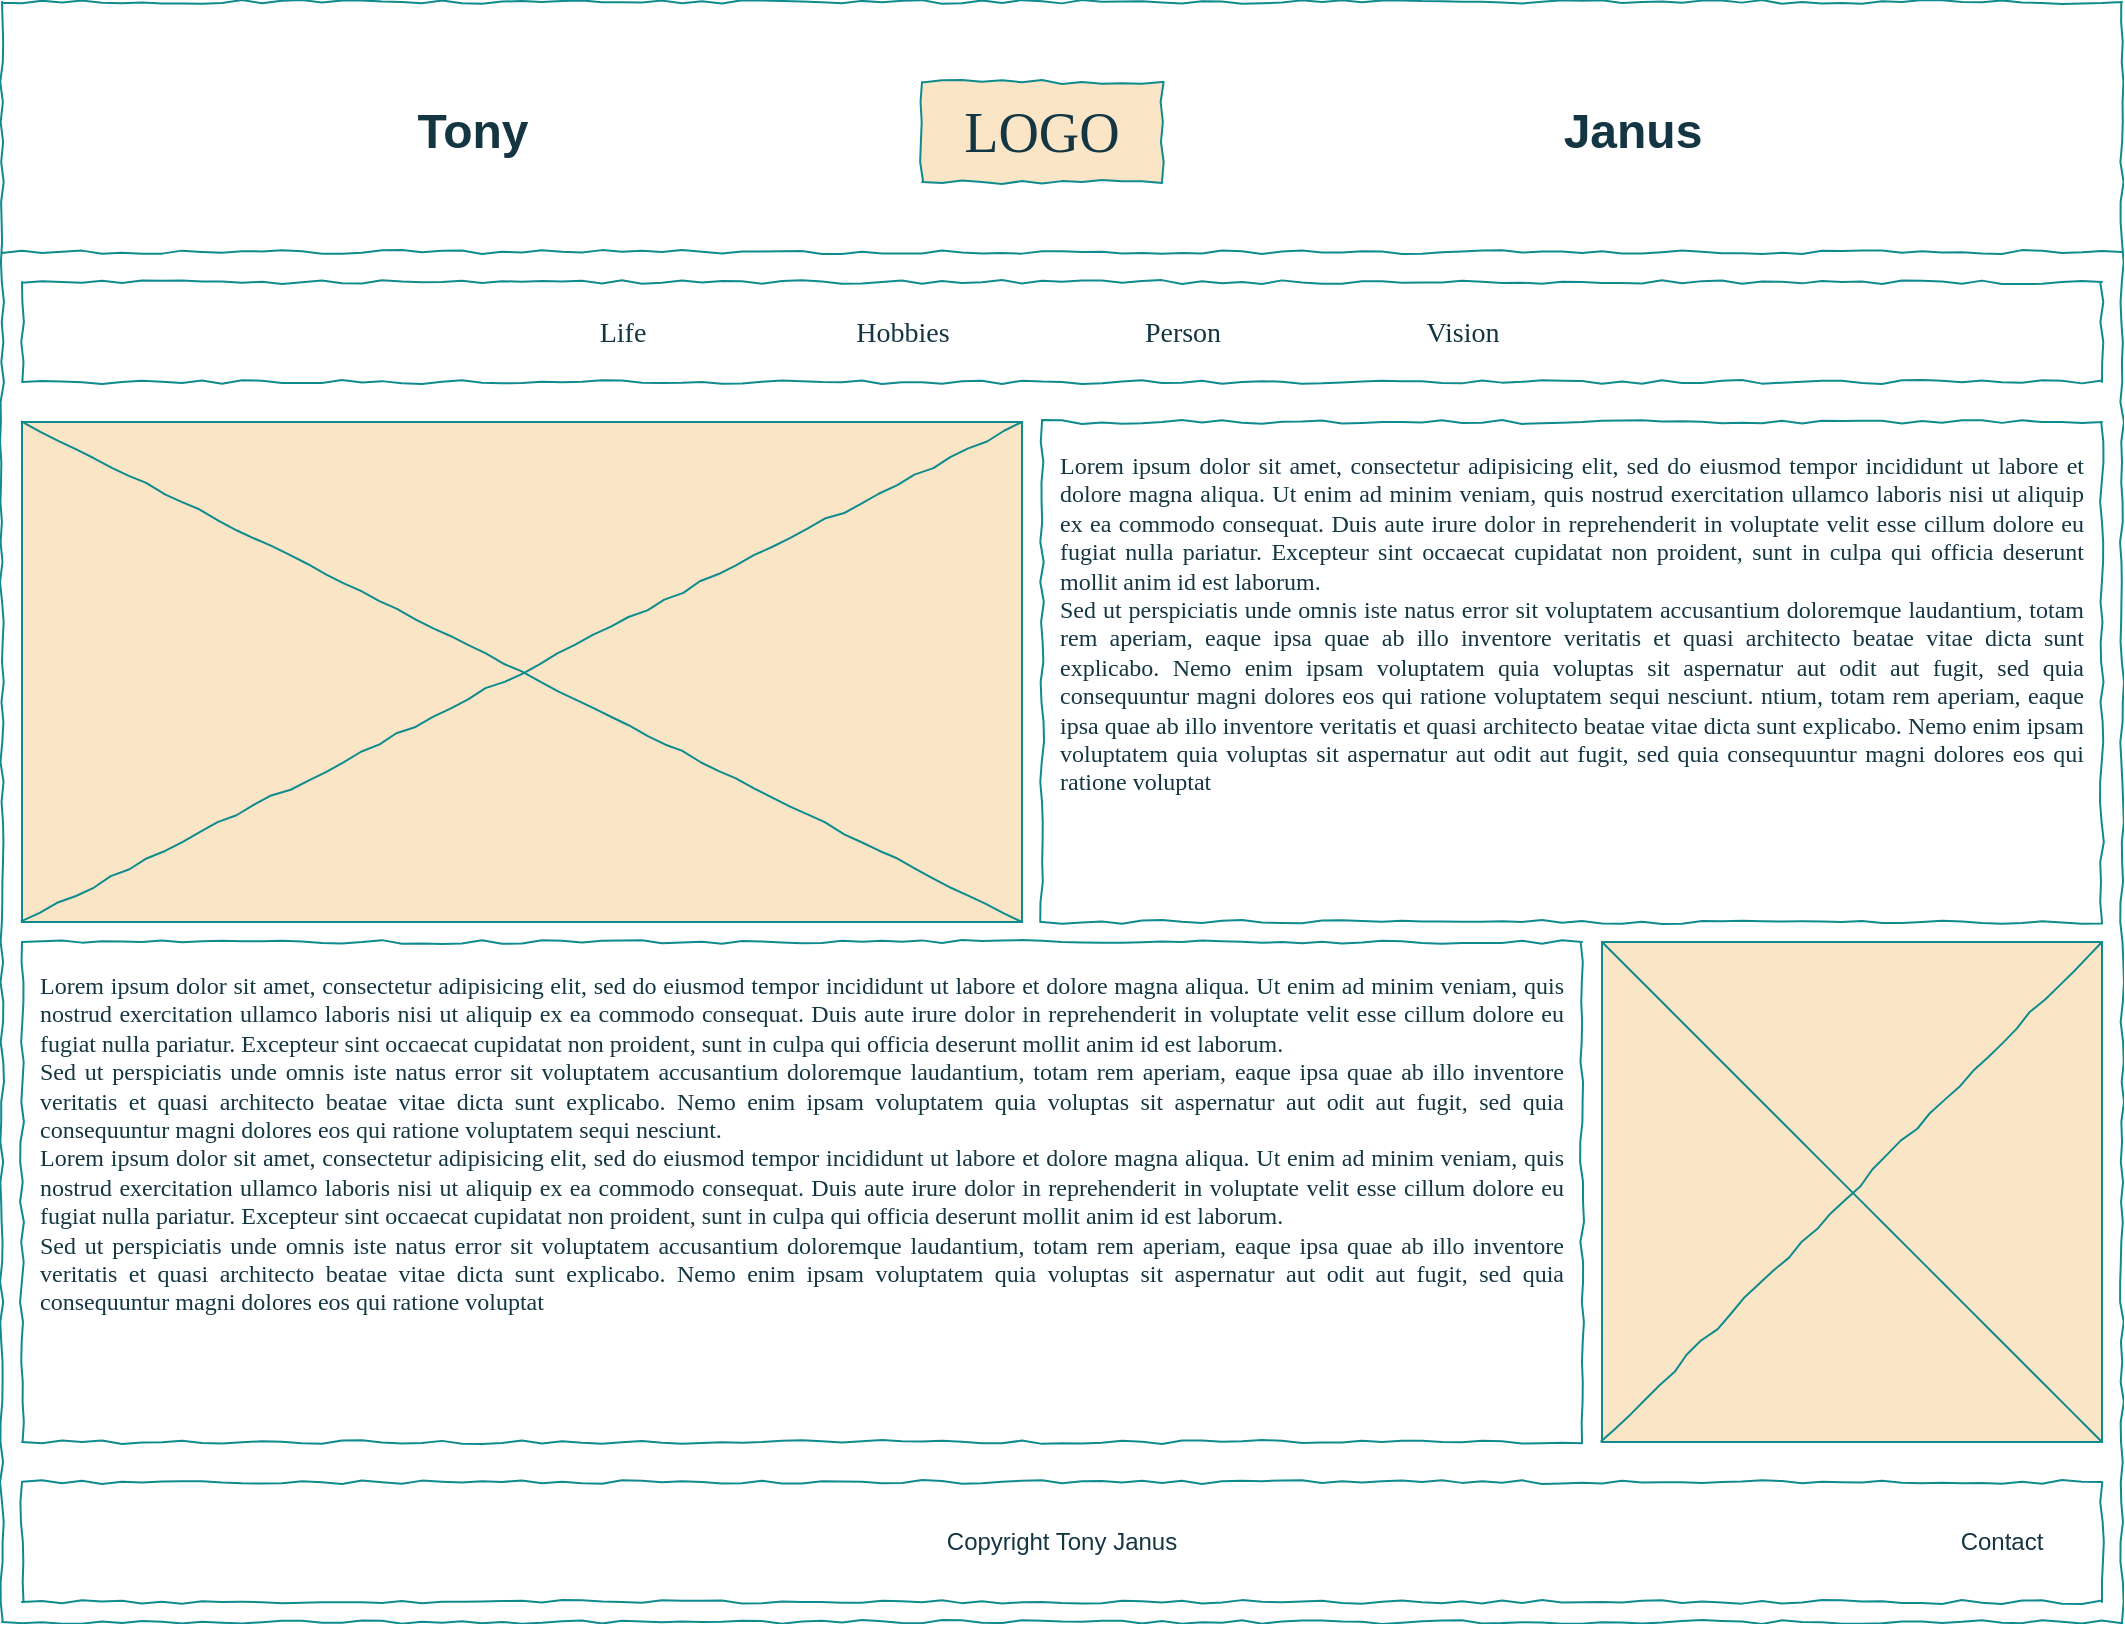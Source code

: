 <mxfile version="24.7.16" pages="6">
  <diagram name="Home" id="03018318-947c-dd8e-b7a3-06fadd420f32">
    <mxGraphModel dx="1669" dy="852" grid="1" gridSize="10" guides="1" tooltips="1" connect="1" arrows="1" fold="1" page="1" pageScale="1" pageWidth="1100" pageHeight="850" background="none" math="0" shadow="0">
      <root>
        <mxCell id="0" />
        <mxCell id="1" parent="0" />
        <mxCell id="677b7b8949515195-1" value="" style="whiteSpace=wrap;html=1;rounded=0;shadow=0;labelBackgroundColor=none;strokeColor=#0F8B8D;strokeWidth=1;fillColor=none;fontFamily=Verdana;fontSize=12;fontColor=#143642;align=center;comic=1;" parent="1" vertex="1">
          <mxGeometry x="20" y="20" width="1060" height="810" as="geometry" />
        </mxCell>
        <mxCell id="677b7b8949515195-2" value="LOGO" style="whiteSpace=wrap;html=1;rounded=0;shadow=0;labelBackgroundColor=none;strokeWidth=1;fontFamily=Verdana;fontSize=28;align=center;comic=1;imageAlign=left;fillColor=#FAE5C7;strokeColor=#0F8B8D;fontColor=#143642;" parent="1" vertex="1">
          <mxGeometry x="480" y="60" width="120" height="50" as="geometry" />
        </mxCell>
        <mxCell id="677b7b8949515195-9" value="" style="line;strokeWidth=1;html=1;rounded=0;shadow=0;labelBackgroundColor=none;fillColor=none;fontFamily=Verdana;fontSize=14;fontColor=#143642;align=center;comic=1;strokeColor=#0F8B8D;" parent="1" vertex="1">
          <mxGeometry x="20" y="140" width="1060" height="10" as="geometry" />
        </mxCell>
        <mxCell id="677b7b8949515195-10" value="" style="whiteSpace=wrap;html=1;rounded=0;shadow=0;labelBackgroundColor=none;strokeWidth=1;fillColor=none;fontFamily=Verdana;fontSize=12;align=center;comic=1;strokeColor=#0F8B8D;fontColor=#143642;" parent="1" vertex="1">
          <mxGeometry x="30" y="160" width="1040" height="50" as="geometry" />
        </mxCell>
        <mxCell id="677b7b8949515195-15" value="&lt;div style=&quot;text-align: justify&quot;&gt;&lt;span&gt;Lorem ipsum dolor sit amet, consectetur adipisicing elit, sed do eiusmod tempor incididunt ut labore et dolore magna aliqua. Ut enim ad minim veniam, quis nostrud exercitation ullamco laboris nisi ut aliquip ex ea commodo consequat. Duis aute irure dolor in reprehenderit in voluptate velit esse cillum dolore eu fugiat nulla pariatur. Excepteur sint occaecat cupidatat non proident, sunt in culpa qui officia deserunt mollit anim id est laborum.&lt;/span&gt;&lt;/div&gt;&lt;div style=&quot;text-align: justify&quot;&gt;&lt;span&gt;Sed ut perspiciatis unde omnis iste natus error sit voluptatem accusantium doloremque laudantium, totam rem aperiam, eaque ipsa quae ab illo inventore veritatis et quasi architecto beatae vitae dicta sunt explicabo. Nemo enim ipsam voluptatem quia voluptas sit aspernatur aut odit aut fugit, sed quia consequuntur magni dolores eos qui ratione voluptatem sequi nesciunt.&amp;nbsp;&lt;/span&gt;&lt;span style=&quot;background-color: initial;&quot;&gt;ntium, totam rem aperiam, eaque ipsa quae ab illo inventore veritatis et quasi architecto beatae vitae dicta sunt explicabo. Nemo enim ipsam voluptatem quia voluptas sit aspernatur aut odit aut fugit, sed quia consequuntur magni dolores eos qui ratione voluptat&lt;/span&gt;&lt;/div&gt;" style="whiteSpace=wrap;html=1;rounded=0;shadow=0;labelBackgroundColor=none;strokeWidth=1;fillColor=none;fontFamily=Verdana;fontSize=12;align=center;verticalAlign=top;spacing=10;comic=1;strokeColor=#0F8B8D;fontColor=#143642;" parent="1" vertex="1">
          <mxGeometry x="540" y="230" width="530" height="250" as="geometry" />
        </mxCell>
        <mxCell id="677b7b8949515195-16" value="" style="verticalLabelPosition=bottom;shadow=0;dashed=0;align=center;html=1;verticalAlign=top;strokeWidth=1;shape=mxgraph.mockup.graphics.simpleIcon;strokeColor=#0F8B8D;rounded=0;labelBackgroundColor=none;fontFamily=Verdana;fontSize=14;fontColor=#143642;comic=1;fillColor=#FAE5C7;" parent="1" vertex="1">
          <mxGeometry x="30" y="230" width="500" height="250" as="geometry" />
        </mxCell>
        <mxCell id="677b7b8949515195-25" value="" style="whiteSpace=wrap;html=1;rounded=0;shadow=0;labelBackgroundColor=none;strokeWidth=1;fillColor=none;fontFamily=Verdana;fontSize=12;align=center;comic=1;strokeColor=#0F8B8D;fontColor=#143642;" parent="1" vertex="1">
          <mxGeometry x="30" y="760" width="1040" height="60" as="geometry" />
        </mxCell>
        <mxCell id="lPkK4U2zxrQHpxfJgC3w-5" value="&lt;div style=&quot;text-align: justify&quot;&gt;&lt;span&gt;Lorem ipsum dolor sit amet, consectetur adipisicing elit, sed do eiusmod tempor incididunt ut labore et dolore magna aliqua. Ut enim ad minim veniam, quis nostrud exercitation ullamco laboris nisi ut aliquip ex ea commodo consequat. Duis aute irure dolor in reprehenderit in voluptate velit esse cillum dolore eu fugiat nulla pariatur. Excepteur sint occaecat cupidatat non proident, sunt in culpa qui officia deserunt mollit anim id est laborum.&lt;/span&gt;&lt;/div&gt;&lt;div style=&quot;text-align: justify&quot;&gt;&lt;span&gt;Sed ut perspiciatis unde omnis iste natus error sit voluptatem accusantium doloremque laudantium, totam rem aperiam, eaque ipsa quae ab illo inventore veritatis et quasi architecto beatae vitae dicta sunt explicabo. Nemo enim ipsam voluptatem quia voluptas sit aspernatur aut odit aut fugit, sed quia consequuntur magni dolores eos qui ratione voluptatem sequi nesciunt.&amp;nbsp;&lt;/span&gt;&lt;/div&gt;&lt;div style=&quot;text-align: justify&quot;&gt;&lt;div&gt;Lorem ipsum dolor sit amet, consectetur adipisicing elit, sed do eiusmod tempor incididunt ut labore et dolore magna aliqua. Ut enim ad minim veniam, quis nostrud exercitation ullamco laboris nisi ut aliquip ex ea commodo consequat. Duis aute irure dolor in reprehenderit in voluptate velit esse cillum dolore eu fugiat nulla pariatur. Excepteur sint occaecat cupidatat non proident, sunt in culpa qui officia deserunt mollit anim id est laborum.&lt;/div&gt;&lt;div&gt;Sed ut perspiciatis unde omnis iste natus error sit voluptatem accusantium doloremque laudantium, totam rem aperiam, eaque ipsa quae ab illo inventore veritatis et quasi architecto beatae vitae dicta sunt explicabo. Nemo enim ipsam voluptatem quia voluptas sit aspernatur aut odit aut fugit, sed quia consequuntur magni dolores eos qui ratione voluptat&lt;/div&gt;&lt;/div&gt;" style="whiteSpace=wrap;html=1;rounded=0;shadow=0;labelBackgroundColor=none;strokeWidth=1;fillColor=none;fontFamily=Verdana;fontSize=12;align=center;verticalAlign=top;spacing=10;comic=1;strokeColor=#0F8B8D;fontColor=#143642;" vertex="1" parent="1">
          <mxGeometry x="30" y="490" width="780" height="250" as="geometry" />
        </mxCell>
        <mxCell id="lPkK4U2zxrQHpxfJgC3w-6" value="" style="verticalLabelPosition=bottom;shadow=0;dashed=0;align=center;html=1;verticalAlign=top;strokeWidth=1;shape=mxgraph.mockup.graphics.simpleIcon;strokeColor=#0F8B8D;rounded=0;labelBackgroundColor=none;fontFamily=Verdana;fontSize=14;fontColor=#143642;comic=1;fillColor=#FAE5C7;" vertex="1" parent="1">
          <mxGeometry x="820" y="490" width="250" height="250" as="geometry" />
        </mxCell>
        <mxCell id="xzinDva3gZxGs3TpuWNC-1" value="Tony" style="text;strokeColor=none;fillColor=none;html=1;fontSize=24;fontStyle=1;verticalAlign=middle;align=center;fontColor=#143642;" vertex="1" parent="1">
          <mxGeometry x="230" y="65" width="50" height="40" as="geometry" />
        </mxCell>
        <mxCell id="xzinDva3gZxGs3TpuWNC-2" value="Janus" style="text;strokeColor=none;fillColor=none;html=1;fontSize=24;fontStyle=1;verticalAlign=middle;align=center;fontColor=#143642;" vertex="1" parent="1">
          <mxGeometry x="800" y="65" width="70" height="40" as="geometry" />
        </mxCell>
        <mxCell id="MfIQ8xrdtkwNxhMRmEIk-1" value="Contact" style="text;html=1;align=center;verticalAlign=middle;whiteSpace=wrap;rounded=0;fontColor=#143642;" vertex="1" parent="1">
          <mxGeometry x="990" y="775" width="60" height="30" as="geometry" />
        </mxCell>
        <mxCell id="CR7YtpmgGcIno04XASv9-1" value="Life" style="text;html=1;points=[];align=center;verticalAlign=top;spacingTop=-4;fontSize=14;fontFamily=Verdana;labelBackgroundColor=none;fontColor=#143642;" vertex="1" parent="1">
          <mxGeometry x="300" y="175" width="60" height="20" as="geometry" />
        </mxCell>
        <mxCell id="CR7YtpmgGcIno04XASv9-2" value="Hobbies" style="text;html=1;points=[];align=center;verticalAlign=top;spacingTop=-4;fontSize=14;fontFamily=Verdana;labelBackgroundColor=none;fontColor=#143642;" vertex="1" parent="1">
          <mxGeometry x="440" y="175" width="60" height="20" as="geometry" />
        </mxCell>
        <mxCell id="CR7YtpmgGcIno04XASv9-3" value="&lt;div&gt;Person&lt;/div&gt;" style="text;html=1;points=[];align=center;verticalAlign=top;spacingTop=-4;fontSize=14;fontFamily=Verdana;labelBackgroundColor=none;fontColor=#143642;" vertex="1" parent="1">
          <mxGeometry x="580" y="175" width="60" height="20" as="geometry" />
        </mxCell>
        <mxCell id="CR7YtpmgGcIno04XASv9-4" value="&lt;div&gt;Vision&lt;/div&gt;" style="text;html=1;points=[];align=center;verticalAlign=top;spacingTop=-4;fontSize=14;fontFamily=Verdana;labelBackgroundColor=none;fontColor=#143642;" vertex="1" parent="1">
          <mxGeometry x="720" y="175" width="60" height="20" as="geometry" />
        </mxCell>
        <mxCell id="3v0mW8Dps5dtn-Jqz1ai-1" value="Copyright Tony Janus" style="text;html=1;align=center;verticalAlign=middle;whiteSpace=wrap;rounded=0;fontColor=#143642;" vertex="1" parent="1">
          <mxGeometry x="475" y="775" width="150" height="30" as="geometry" />
        </mxCell>
      </root>
    </mxGraphModel>
  </diagram>
  <diagram name="Life" id="yb3IKPoLfOTB2xnDIyc1">
    <mxGraphModel dx="1669" dy="852" grid="1" gridSize="10" guides="1" tooltips="1" connect="1" arrows="1" fold="1" page="1" pageScale="1" pageWidth="1100" pageHeight="850" background="none" math="0" shadow="0">
      <root>
        <mxCell id="m7SR67z2U8CfPOws7liZ-0" />
        <mxCell id="m7SR67z2U8CfPOws7liZ-1" parent="m7SR67z2U8CfPOws7liZ-0" />
        <mxCell id="m7SR67z2U8CfPOws7liZ-2" value="" style="whiteSpace=wrap;html=1;rounded=0;shadow=0;labelBackgroundColor=none;strokeColor=#0F8B8D;strokeWidth=1;fillColor=none;fontFamily=Verdana;fontSize=12;fontColor=#143642;align=center;comic=1;" vertex="1" parent="m7SR67z2U8CfPOws7liZ-1">
          <mxGeometry x="20" y="20" width="1060" height="810" as="geometry" />
        </mxCell>
        <mxCell id="m7SR67z2U8CfPOws7liZ-3" value="LOGO" style="whiteSpace=wrap;html=1;rounded=0;shadow=0;labelBackgroundColor=none;strokeWidth=1;fontFamily=Verdana;fontSize=28;align=center;comic=1;imageAlign=left;fillColor=#FAE5C7;strokeColor=#0F8B8D;fontColor=#143642;" vertex="1" parent="m7SR67z2U8CfPOws7liZ-1">
          <mxGeometry x="480" y="60" width="120" height="50" as="geometry" />
        </mxCell>
        <mxCell id="m7SR67z2U8CfPOws7liZ-4" value="" style="line;strokeWidth=1;html=1;rounded=0;shadow=0;labelBackgroundColor=none;fillColor=none;fontFamily=Verdana;fontSize=14;fontColor=#143642;align=center;comic=1;strokeColor=#0F8B8D;" vertex="1" parent="m7SR67z2U8CfPOws7liZ-1">
          <mxGeometry x="20" y="140" width="1060" height="10" as="geometry" />
        </mxCell>
        <mxCell id="m7SR67z2U8CfPOws7liZ-5" value="" style="whiteSpace=wrap;html=1;rounded=0;shadow=0;labelBackgroundColor=none;strokeWidth=1;fillColor=none;fontFamily=Verdana;fontSize=12;align=center;comic=1;strokeColor=#0F8B8D;fontColor=#143642;" vertex="1" parent="m7SR67z2U8CfPOws7liZ-1">
          <mxGeometry x="30" y="160" width="1040" height="50" as="geometry" />
        </mxCell>
        <mxCell id="m7SR67z2U8CfPOws7liZ-11" value="" style="whiteSpace=wrap;html=1;rounded=0;shadow=0;labelBackgroundColor=none;strokeWidth=1;fillColor=none;fontFamily=Verdana;fontSize=12;align=center;comic=1;strokeColor=#0F8B8D;fontColor=#143642;" vertex="1" parent="m7SR67z2U8CfPOws7liZ-1">
          <mxGeometry x="30" y="760" width="1040" height="60" as="geometry" />
        </mxCell>
        <mxCell id="m7SR67z2U8CfPOws7liZ-12" value="&lt;div style=&quot;text-align: justify&quot;&gt;&lt;span&gt;Lorem ipsum dolor sit amet, consectetur adipisicing elit, sed do eiusmod tempor incididunt ut labore et dolore magna aliqua. Ut enim ad minim veniam, quis nostrud exercitation ullamco laboris nisi ut aliquip ex ea commodo consequat. Duis aute irure dolor in reprehenderit in voluptate velit esse cillum dolore eu fugiat nulla pariatur. Excepteur sint occaecat cupidatat non proident, sunt in culpa qui officia deserunt mollit anim id est laborum.&lt;/span&gt;&lt;/div&gt;&lt;div style=&quot;text-align: justify&quot;&gt;&lt;span&gt;Sed ut perspiciatis unde omnis iste natus error sit voluptatem accusantium doloremque laudantium, totam rem aperiam, eaque ipsa quae ab illo inventore veritatis et quasi architecto beatae vitae dicta sunt explicabo. Nemo enim ipsam voluptatem quia voluptas sit aspernatur aut odit aut fugit, sed quia consequuntur magni dolores eos qui ratione voluptatem sequi nesciunt.&amp;nbsp;&lt;/span&gt;&lt;/div&gt;&lt;div style=&quot;text-align: justify&quot;&gt;&lt;div&gt;Lorem ipsum dolor sit amet, consectetur adipisicing elit, sed do eiusmod tempor incididunt ut labore et dolore magna aliqua. Ut enim ad minim veniam, quis nostrud exercitation ullamco laboris nisi ut aliquip ex ea commodo consequat. Duis aute irure dolor in reprehenderit in voluptate velit esse cillum dolore eu fugiat nulla pariatur. Excepteur sint occaecat cupidatat non proident, sunt in culpa qui officia deserunt mollit anim id est laborum.&lt;/div&gt;&lt;div&gt;Sed ut perspiciatis unde omnis iste natus error sit voluptatem accusantium doloremque laudantium, totam rem aperiam, eaque ipsa quae ab illo inventore veritatis et quasi architecto beatae vitae dicta sunt explicabo. Nemo enim ipsam voluptatem quia voluptas sit aspernatur aut odit aut fugit, sed quia consequuntur magni dolores eos qui ratione voluptatem sequi nesciunt.&amp;nbsp;&lt;/div&gt;&lt;div&gt;&lt;div&gt;Lorem ipsum dolor sit amet, consectetur adipisicing elit, sed do&lt;/div&gt;&lt;div&gt;&lt;br&gt;&lt;/div&gt;&lt;/div&gt;&lt;/div&gt;" style="whiteSpace=wrap;html=1;rounded=0;shadow=0;labelBackgroundColor=none;strokeWidth=1;fillColor=none;fontFamily=Verdana;fontSize=12;align=center;verticalAlign=top;spacing=10;comic=1;strokeColor=#0F8B8D;fontColor=#143642;" vertex="1" parent="m7SR67z2U8CfPOws7liZ-1">
          <mxGeometry x="30" y="520" width="1040" height="220" as="geometry" />
        </mxCell>
        <mxCell id="m7SR67z2U8CfPOws7liZ-14" value="Tony" style="text;strokeColor=none;fillColor=none;html=1;fontSize=24;fontStyle=1;verticalAlign=middle;align=center;fontColor=#143642;" vertex="1" parent="m7SR67z2U8CfPOws7liZ-1">
          <mxGeometry x="230" y="65" width="50" height="40" as="geometry" />
        </mxCell>
        <mxCell id="m7SR67z2U8CfPOws7liZ-15" value="Janus" style="text;strokeColor=none;fillColor=none;html=1;fontSize=24;fontStyle=1;verticalAlign=middle;align=center;fontColor=#143642;" vertex="1" parent="m7SR67z2U8CfPOws7liZ-1">
          <mxGeometry x="800" y="65" width="70" height="40" as="geometry" />
        </mxCell>
        <mxCell id="4rVm-r6qmN4iyA1KAsbA-0" value="" style="verticalLabelPosition=bottom;shadow=0;dashed=0;align=center;html=1;verticalAlign=top;strokeWidth=1;shape=mxgraph.mockup.navigation.coverFlow;strokeColor=#999999;fontColor=#143642;fillColor=#FAE5C7;" vertex="1" parent="m7SR67z2U8CfPOws7liZ-1">
          <mxGeometry x="40" y="290" width="1020" height="200" as="geometry" />
        </mxCell>
        <mxCell id="twm5R1Ong8N_dnLL0P4A-0" value="Contact" style="text;html=1;align=center;verticalAlign=middle;whiteSpace=wrap;rounded=0;fontColor=#143642;" vertex="1" parent="m7SR67z2U8CfPOws7liZ-1">
          <mxGeometry x="990" y="775" width="60" height="30" as="geometry" />
        </mxCell>
        <mxCell id="boffBRh56fr5ec3F8tPx-0" value="Life" style="text;html=1;points=[];align=center;verticalAlign=top;spacingTop=-4;fontSize=14;fontFamily=Verdana;labelBackgroundColor=none;fontColor=#143642;" vertex="1" parent="m7SR67z2U8CfPOws7liZ-1">
          <mxGeometry x="300" y="175" width="60" height="20" as="geometry" />
        </mxCell>
        <mxCell id="boffBRh56fr5ec3F8tPx-1" value="Hobbies" style="text;html=1;points=[];align=center;verticalAlign=top;spacingTop=-4;fontSize=14;fontFamily=Verdana;labelBackgroundColor=none;fontColor=#143642;" vertex="1" parent="m7SR67z2U8CfPOws7liZ-1">
          <mxGeometry x="440" y="175" width="60" height="20" as="geometry" />
        </mxCell>
        <mxCell id="boffBRh56fr5ec3F8tPx-2" value="&lt;div&gt;Person&lt;/div&gt;" style="text;html=1;points=[];align=center;verticalAlign=top;spacingTop=-4;fontSize=14;fontFamily=Verdana;labelBackgroundColor=none;fontColor=#143642;" vertex="1" parent="m7SR67z2U8CfPOws7liZ-1">
          <mxGeometry x="580" y="175" width="60" height="20" as="geometry" />
        </mxCell>
        <mxCell id="boffBRh56fr5ec3F8tPx-3" value="&lt;div&gt;Vision&lt;/div&gt;" style="text;html=1;points=[];align=center;verticalAlign=top;spacingTop=-4;fontSize=14;fontFamily=Verdana;labelBackgroundColor=none;fontColor=#143642;" vertex="1" parent="m7SR67z2U8CfPOws7liZ-1">
          <mxGeometry x="720" y="175" width="60" height="20" as="geometry" />
        </mxCell>
        <mxCell id="6inoUrtwWE6-GXtFJB8n-0" value="Copyright Tony Janus" style="text;html=1;align=center;verticalAlign=middle;whiteSpace=wrap;rounded=0;fontColor=#143642;" vertex="1" parent="m7SR67z2U8CfPOws7liZ-1">
          <mxGeometry x="475" y="775" width="150" height="30" as="geometry" />
        </mxCell>
        <mxCell id="ADAJsuty7TqqG52TH-Yi-0" value="My Life" style="text;strokeColor=none;fillColor=none;html=1;fontSize=24;fontStyle=1;verticalAlign=middle;align=center;fontColor=#143642;" vertex="1" parent="m7SR67z2U8CfPOws7liZ-1">
          <mxGeometry x="500" y="230" width="100" height="40" as="geometry" />
        </mxCell>
      </root>
    </mxGraphModel>
  </diagram>
  <diagram name="Hobbies" id="Jhh_jFLYqBLteucFTOkE">
    <mxGraphModel dx="1669" dy="852" grid="1" gridSize="10" guides="1" tooltips="1" connect="1" arrows="1" fold="1" page="1" pageScale="1" pageWidth="1100" pageHeight="850" background="none" math="0" shadow="0">
      <root>
        <mxCell id="o_dXz9mcG6ikEzheskWC-0" />
        <mxCell id="o_dXz9mcG6ikEzheskWC-1" parent="o_dXz9mcG6ikEzheskWC-0" />
        <mxCell id="o_dXz9mcG6ikEzheskWC-2" value="" style="whiteSpace=wrap;html=1;rounded=0;shadow=0;labelBackgroundColor=none;strokeColor=#0F8B8D;strokeWidth=1;fillColor=none;fontFamily=Verdana;fontSize=12;fontColor=#143642;align=center;comic=1;" vertex="1" parent="o_dXz9mcG6ikEzheskWC-1">
          <mxGeometry x="20" y="20" width="1060" height="810" as="geometry" />
        </mxCell>
        <mxCell id="o_dXz9mcG6ikEzheskWC-3" value="LOGO" style="whiteSpace=wrap;html=1;rounded=0;shadow=0;labelBackgroundColor=none;strokeWidth=1;fontFamily=Verdana;fontSize=28;align=center;comic=1;imageAlign=left;fillColor=#FAE5C7;strokeColor=#0F8B8D;fontColor=#143642;" vertex="1" parent="o_dXz9mcG6ikEzheskWC-1">
          <mxGeometry x="480" y="60" width="120" height="50" as="geometry" />
        </mxCell>
        <mxCell id="o_dXz9mcG6ikEzheskWC-4" value="" style="line;strokeWidth=1;html=1;rounded=0;shadow=0;labelBackgroundColor=none;fillColor=none;fontFamily=Verdana;fontSize=14;fontColor=#143642;align=center;comic=1;strokeColor=#0F8B8D;" vertex="1" parent="o_dXz9mcG6ikEzheskWC-1">
          <mxGeometry x="20" y="140" width="1060" height="10" as="geometry" />
        </mxCell>
        <mxCell id="o_dXz9mcG6ikEzheskWC-5" value="" style="whiteSpace=wrap;html=1;rounded=0;shadow=0;labelBackgroundColor=none;strokeWidth=1;fillColor=none;fontFamily=Verdana;fontSize=12;align=center;comic=1;strokeColor=#0F8B8D;fontColor=#143642;" vertex="1" parent="o_dXz9mcG6ikEzheskWC-1">
          <mxGeometry x="30" y="160" width="1040" height="50" as="geometry" />
        </mxCell>
        <mxCell id="o_dXz9mcG6ikEzheskWC-9" value="" style="whiteSpace=wrap;html=1;rounded=0;shadow=0;labelBackgroundColor=none;strokeWidth=1;fillColor=none;fontFamily=Verdana;fontSize=12;align=center;comic=1;strokeColor=#0F8B8D;fontColor=#143642;" vertex="1" parent="o_dXz9mcG6ikEzheskWC-1">
          <mxGeometry x="30" y="760" width="1040" height="60" as="geometry" />
        </mxCell>
        <mxCell id="o_dXz9mcG6ikEzheskWC-10" value="&lt;div style=&quot;text-align: justify&quot;&gt;&lt;span&gt;Lorem ipsum dolor sit amet, consectetur adipisicing elit, sed do eiusmod tempor incididunt ut labore et dolore magna aliqua. Ut enim ad minim veniam, quis nostrud exercitation ullamco laboris nisi ut aliquip ex ea commodo consequat. Duis aute irure dolor in reprehenderit in voluptate velit esse cillum dolore eu fugiat nulla pariatur. Excepteur sint occaecat cupidatat non proident, sunt in culpa qui officia deserunt mollit anim id est laborum.&lt;/span&gt;&lt;/div&gt;&lt;div style=&quot;text-align: justify&quot;&gt;&lt;span&gt;Sed ut perspiciatis unde omnis iste natus error sit voluptatem accusantium doloremque laudantium, totam rem aperiam, eaque ipsa quae ab illo inventore veritatis et quasi architecto beatae vitae dicta sunt explicabo. Nemo eni&amp;nbsp;&lt;/span&gt;&lt;/div&gt;" style="whiteSpace=wrap;html=1;rounded=0;shadow=0;labelBackgroundColor=none;strokeWidth=1;fillColor=none;fontFamily=Verdana;fontSize=12;align=center;verticalAlign=top;spacing=10;comic=1;strokeColor=#0F8B8D;fontColor=#143642;" vertex="1" parent="o_dXz9mcG6ikEzheskWC-1">
          <mxGeometry x="40" y="440" width="320" height="300" as="geometry" />
        </mxCell>
        <mxCell id="o_dXz9mcG6ikEzheskWC-11" value="Tony" style="text;strokeColor=none;fillColor=none;html=1;fontSize=24;fontStyle=1;verticalAlign=middle;align=center;fontColor=#143642;" vertex="1" parent="o_dXz9mcG6ikEzheskWC-1">
          <mxGeometry x="230" y="65" width="50" height="40" as="geometry" />
        </mxCell>
        <mxCell id="o_dXz9mcG6ikEzheskWC-12" value="Janus" style="text;strokeColor=none;fillColor=none;html=1;fontSize=24;fontStyle=1;verticalAlign=middle;align=center;fontColor=#143642;" vertex="1" parent="o_dXz9mcG6ikEzheskWC-1">
          <mxGeometry x="800" y="65" width="70" height="40" as="geometry" />
        </mxCell>
        <mxCell id="TrP8yoS0Sy4ZVNPy-f_C-0" value="&lt;div style=&quot;text-align: justify&quot;&gt;&lt;span&gt;Lorem ipsum dolor sit amet, consectetur adipisicing elit, sed do eiusmod tempor incididunt ut labore et dolore magna aliqua. Ut enim ad minim veniam, quis nostrud exercitation ullamco laboris nisi ut aliquip ex ea commodo consequat. Duis aute irure dolor in reprehenderit in voluptate velit esse cillum dolore eu fugiat nulla pariatur. Excepteur sint occaecat cupidatat non proident, sunt in culpa qui officia deserunt mollit anim id est laborum.&lt;/span&gt;&lt;/div&gt;&lt;div style=&quot;text-align: justify&quot;&gt;&lt;span&gt;Sed ut perspiciatis unde omnis iste natus error sit voluptatem accusantium doloremque laudantium, totam rem aperiam, eaque ipsa quae ab illo inventore veritatis et quasi architecto beatae vitae dicta sunt explicabo. Nemo enim ipsam voluptatem quia voluptas sit aspernatur aut odit aut fug&lt;/span&gt;&lt;/div&gt;" style="whiteSpace=wrap;html=1;rounded=0;shadow=0;labelBackgroundColor=none;strokeWidth=1;fillColor=none;fontFamily=Verdana;fontSize=12;align=center;verticalAlign=top;spacing=10;comic=1;strokeColor=#0F8B8D;fontColor=#143642;" vertex="1" parent="o_dXz9mcG6ikEzheskWC-1">
          <mxGeometry x="380" y="290" width="340" height="270" as="geometry" />
        </mxCell>
        <mxCell id="TrP8yoS0Sy4ZVNPy-f_C-1" value="&lt;div style=&quot;text-align: justify&quot;&gt;&lt;span&gt;Lorem ipsum dolor sit amet, consectetur adipisicing elit, sed do eiusmod tempor incididunt ut labore et dolore magna aliqua. Ut enim ad minim veniam, quis nostrud exercitation ullamco laboris nisi ut aliquip ex ea commodo consequat. Duis aute irure dolor in reprehenderit in voluptate velit esse cillum dolore eu fugiat nulla pariatur. Excepteur sint occaecat cupidatat non proident, sunt in culpa qui officia deserunt mollit anim id est laborum.&lt;/span&gt;&lt;/div&gt;&lt;div style=&quot;text-align: justify&quot;&gt;&lt;span&gt;Sed ut perspiciatis unde omnis iste natus error sit voluptatem accusantium doloremque laudantium, totam rem aperiam, eaque ipsa quae ab illo inventore veritatis et quasi architecto beatae vitae dicta sunt explicabo. Nemo e&amp;nbsp;&lt;/span&gt;&lt;/div&gt;" style="whiteSpace=wrap;html=1;rounded=0;shadow=0;labelBackgroundColor=none;strokeWidth=1;fillColor=none;fontFamily=Verdana;fontSize=12;align=center;verticalAlign=top;spacing=10;comic=1;strokeColor=#0F8B8D;fontColor=#143642;" vertex="1" parent="o_dXz9mcG6ikEzheskWC-1">
          <mxGeometry x="740" y="440" width="320" height="300" as="geometry" />
        </mxCell>
        <mxCell id="TrP8yoS0Sy4ZVNPy-f_C-2" value="" style="rounded=0;whiteSpace=wrap;html=1;strokeColor=#0F8B8D;fontColor=#143642;fillColor=#FAE5C7;" vertex="1" parent="o_dXz9mcG6ikEzheskWC-1">
          <mxGeometry x="40" y="230" width="320" height="200" as="geometry" />
        </mxCell>
        <mxCell id="TrP8yoS0Sy4ZVNPy-f_C-3" value="" style="rounded=0;whiteSpace=wrap;html=1;strokeColor=#0F8B8D;fontColor=#143642;fillColor=#FAE5C7;" vertex="1" parent="o_dXz9mcG6ikEzheskWC-1">
          <mxGeometry x="740" y="230" width="320" height="200" as="geometry" />
        </mxCell>
        <mxCell id="TrP8yoS0Sy4ZVNPy-f_C-4" value="" style="rounded=0;whiteSpace=wrap;html=1;strokeColor=#0F8B8D;fontColor=#143642;fillColor=#FAE5C7;" vertex="1" parent="o_dXz9mcG6ikEzheskWC-1">
          <mxGeometry x="380" y="570" width="340" height="170" as="geometry" />
        </mxCell>
        <mxCell id="FH4L7USKJ43TZezy6lzW-0" value="Contact" style="text;html=1;align=center;verticalAlign=middle;whiteSpace=wrap;rounded=0;fontColor=#143642;" vertex="1" parent="o_dXz9mcG6ikEzheskWC-1">
          <mxGeometry x="990" y="775" width="60" height="30" as="geometry" />
        </mxCell>
        <mxCell id="FHcEoddKZSthi7CA3llE-0" value="Life" style="text;html=1;points=[];align=center;verticalAlign=top;spacingTop=-4;fontSize=14;fontFamily=Verdana;labelBackgroundColor=none;fontColor=#143642;" vertex="1" parent="o_dXz9mcG6ikEzheskWC-1">
          <mxGeometry x="300" y="175" width="60" height="20" as="geometry" />
        </mxCell>
        <mxCell id="FHcEoddKZSthi7CA3llE-1" value="Hobbies" style="text;html=1;points=[];align=center;verticalAlign=top;spacingTop=-4;fontSize=14;fontFamily=Verdana;labelBackgroundColor=none;fontColor=#143642;" vertex="1" parent="o_dXz9mcG6ikEzheskWC-1">
          <mxGeometry x="440" y="175" width="60" height="20" as="geometry" />
        </mxCell>
        <mxCell id="FHcEoddKZSthi7CA3llE-2" value="&lt;div&gt;Person&lt;/div&gt;" style="text;html=1;points=[];align=center;verticalAlign=top;spacingTop=-4;fontSize=14;fontFamily=Verdana;labelBackgroundColor=none;fontColor=#143642;" vertex="1" parent="o_dXz9mcG6ikEzheskWC-1">
          <mxGeometry x="580" y="175" width="60" height="20" as="geometry" />
        </mxCell>
        <mxCell id="FHcEoddKZSthi7CA3llE-3" value="&lt;div&gt;Vision&lt;/div&gt;" style="text;html=1;points=[];align=center;verticalAlign=top;spacingTop=-4;fontSize=14;fontFamily=Verdana;labelBackgroundColor=none;fontColor=#143642;" vertex="1" parent="o_dXz9mcG6ikEzheskWC-1">
          <mxGeometry x="720" y="175" width="60" height="20" as="geometry" />
        </mxCell>
        <mxCell id="YOCt8GJU38tdtZTBtDK5-0" value="Copyright Tony Janus" style="text;html=1;align=center;verticalAlign=middle;whiteSpace=wrap;rounded=0;fontColor=#143642;" vertex="1" parent="o_dXz9mcG6ikEzheskWC-1">
          <mxGeometry x="475" y="775" width="150" height="30" as="geometry" />
        </mxCell>
        <mxCell id="ZMI9AXTQfvj7fkavBXfB-0" value="Hobbies" style="text;strokeColor=none;fillColor=none;html=1;fontSize=24;fontStyle=1;verticalAlign=middle;align=center;fontColor=#143642;" vertex="1" parent="o_dXz9mcG6ikEzheskWC-1">
          <mxGeometry x="500" y="230" width="100" height="40" as="geometry" />
        </mxCell>
      </root>
    </mxGraphModel>
  </diagram>
  <diagram name="Person" id="E8L7zhoIF4wS16YmlwB3">
    <mxGraphModel dx="1669" dy="852" grid="1" gridSize="10" guides="1" tooltips="1" connect="1" arrows="1" fold="1" page="1" pageScale="1" pageWidth="1100" pageHeight="850" background="none" math="0" shadow="0">
      <root>
        <mxCell id="rFyuRLSBN28PO0o5BQ3z-0" />
        <mxCell id="rFyuRLSBN28PO0o5BQ3z-1" parent="rFyuRLSBN28PO0o5BQ3z-0" />
        <mxCell id="rFyuRLSBN28PO0o5BQ3z-2" value="" style="whiteSpace=wrap;html=1;rounded=0;shadow=0;labelBackgroundColor=none;strokeColor=#0F8B8D;strokeWidth=1;fillColor=none;fontFamily=Verdana;fontSize=12;fontColor=#143642;align=center;comic=1;" vertex="1" parent="rFyuRLSBN28PO0o5BQ3z-1">
          <mxGeometry x="20" y="20" width="1060" height="810" as="geometry" />
        </mxCell>
        <mxCell id="rFyuRLSBN28PO0o5BQ3z-3" value="LOGO" style="whiteSpace=wrap;html=1;rounded=0;shadow=0;labelBackgroundColor=none;strokeWidth=1;fontFamily=Verdana;fontSize=28;align=center;comic=1;imageAlign=left;fillColor=#FAE5C7;strokeColor=#0F8B8D;fontColor=#143642;" vertex="1" parent="rFyuRLSBN28PO0o5BQ3z-1">
          <mxGeometry x="480" y="60" width="120" height="50" as="geometry" />
        </mxCell>
        <mxCell id="rFyuRLSBN28PO0o5BQ3z-4" value="" style="line;strokeWidth=1;html=1;rounded=0;shadow=0;labelBackgroundColor=none;fillColor=none;fontFamily=Verdana;fontSize=14;fontColor=#143642;align=center;comic=1;strokeColor=#0F8B8D;" vertex="1" parent="rFyuRLSBN28PO0o5BQ3z-1">
          <mxGeometry x="20" y="140" width="1060" height="10" as="geometry" />
        </mxCell>
        <mxCell id="rFyuRLSBN28PO0o5BQ3z-5" value="" style="whiteSpace=wrap;html=1;rounded=0;shadow=0;labelBackgroundColor=none;strokeWidth=1;fillColor=none;fontFamily=Verdana;fontSize=12;align=center;comic=1;strokeColor=#0F8B8D;fontColor=#143642;" vertex="1" parent="rFyuRLSBN28PO0o5BQ3z-1">
          <mxGeometry x="30" y="160" width="1040" height="50" as="geometry" />
        </mxCell>
        <mxCell id="rFyuRLSBN28PO0o5BQ3z-6" value="Life" style="text;html=1;points=[];align=center;verticalAlign=top;spacingTop=-4;fontSize=14;fontFamily=Verdana;labelBackgroundColor=none;fontColor=#143642;" vertex="1" parent="rFyuRLSBN28PO0o5BQ3z-1">
          <mxGeometry x="300" y="175" width="60" height="20" as="geometry" />
        </mxCell>
        <mxCell id="rFyuRLSBN28PO0o5BQ3z-7" value="Hobbies" style="text;html=1;points=[];align=center;verticalAlign=top;spacingTop=-4;fontSize=14;fontFamily=Verdana;labelBackgroundColor=none;fontColor=#143642;" vertex="1" parent="rFyuRLSBN28PO0o5BQ3z-1">
          <mxGeometry x="440" y="175" width="60" height="20" as="geometry" />
        </mxCell>
        <mxCell id="rFyuRLSBN28PO0o5BQ3z-8" value="&lt;div&gt;Person&lt;/div&gt;" style="text;html=1;points=[];align=center;verticalAlign=top;spacingTop=-4;fontSize=14;fontFamily=Verdana;labelBackgroundColor=none;fontColor=#143642;" vertex="1" parent="rFyuRLSBN28PO0o5BQ3z-1">
          <mxGeometry x="580" y="175" width="60" height="20" as="geometry" />
        </mxCell>
        <mxCell id="rFyuRLSBN28PO0o5BQ3z-9" value="&lt;div style=&quot;text-align: justify&quot;&gt;&lt;span&gt;Lorem ipsum dolor sit amet, consectetur adipisicing elit, sed do eiusmod tempor incididunt ut labore et dolore magna aliqua. Ut enim ad minim veniam, quis nostrud exercitation ullamco laboris nisi ut aliquip ex ea commodo consequat. Duis aute irure dolor in reprehenderit in voluptate velit esse cillum dolore eu fugiat nulla pariatur. Excepteur sint occaecat cupidatat non proident, sunt in culpa qui officia deserunt mollit anim id est laborum.&lt;/span&gt;&lt;/div&gt;&lt;div style=&quot;text-align: justify&quot;&gt;&lt;span&gt;Sed ut perspiciatis unde omnis iste natus error sit voluptatem accusantium doloremque laudantium, totam rem aperiam, eaque ipsa quae ab illo inventore veritatis et quasi architecto beatae vitae dicta sunt explicabo. Nemo enim ipsam voluptatem quia voluptas sit aspernatur aut odit aut fugit, sed quia consequuntur magni dolores eos qui ratione voluptatem sequi nesciunt.&amp;nbsp;&lt;/span&gt;&lt;/div&gt;&lt;div style=&quot;text-align: justify&quot;&gt;&lt;div&gt;Lorem ipsum dolor sit amet, consectetur adipisicing elit, sed do eiusmod tempor incididunt ut labore et dolore magna aliqua. Ut enim ad minim veniam, quis nostrud exercitation ullamco laboris nisi ut aliquip ex ea commodo consequat. Duis aute irure dolor in reprehenderit in voluptate velit esse cillum dolore eu fugiat nulla pariatur. Excepteur sint occaecat cupidatat non proident, sunt in culpa qui officia deserunt mollit anim id est laborum.&lt;/div&gt;&lt;div&gt;Sed ut perspiciatis unde omnis iste natus error sit voluptatem accusantium doloremque laudantium, totam rem aperiam, eaque ipsa quae ab illo inventore veritatis et quasi architecto beatae vitae dicta sunt ex&lt;/div&gt;&lt;/div&gt;" style="whiteSpace=wrap;html=1;rounded=0;shadow=0;labelBackgroundColor=none;strokeWidth=1;fillColor=none;fontFamily=Verdana;fontSize=12;align=center;verticalAlign=top;spacing=10;comic=1;strokeColor=#0F8B8D;fontColor=#143642;" vertex="1" parent="rFyuRLSBN28PO0o5BQ3z-1">
          <mxGeometry x="720" y="270" width="340" height="480" as="geometry" />
        </mxCell>
        <mxCell id="rFyuRLSBN28PO0o5BQ3z-10" value="" style="verticalLabelPosition=bottom;shadow=0;dashed=0;align=center;html=1;verticalAlign=top;strokeWidth=1;shape=mxgraph.mockup.graphics.simpleIcon;strokeColor=#0F8B8D;rounded=0;labelBackgroundColor=none;fontFamily=Verdana;fontSize=14;fontColor=#143642;comic=1;fillColor=#FAE5C7;" vertex="1" parent="rFyuRLSBN28PO0o5BQ3z-1">
          <mxGeometry x="40" y="230" width="660" height="250" as="geometry" />
        </mxCell>
        <mxCell id="rFyuRLSBN28PO0o5BQ3z-11" value="" style="whiteSpace=wrap;html=1;rounded=0;shadow=0;labelBackgroundColor=none;strokeWidth=1;fillColor=none;fontFamily=Verdana;fontSize=12;align=center;comic=1;strokeColor=#0F8B8D;fontColor=#143642;" vertex="1" parent="rFyuRLSBN28PO0o5BQ3z-1">
          <mxGeometry x="30" y="760" width="1040" height="60" as="geometry" />
        </mxCell>
        <mxCell id="rFyuRLSBN28PO0o5BQ3z-12" value="&lt;div style=&quot;text-align: justify&quot;&gt;&lt;span&gt;Lorem ipsum dolor sit amet, consectetur adipisicing elit, sed do eiusmod tempor incididunt ut labore et dolore magna aliqua. Ut enim ad minim veniam, quis nostrud exercitation ullamco laboris nisi ut aliquip ex ea commodo consequat. Duis aute irure dolor in reprehenderit in voluptate velit esse cillum dolore eu fugiat nulla pariatur. Except&lt;/span&gt;&lt;/div&gt;" style="whiteSpace=wrap;html=1;rounded=0;shadow=0;labelBackgroundColor=none;strokeWidth=1;fillColor=none;fontFamily=Verdana;fontSize=12;align=center;verticalAlign=top;spacing=10;comic=1;strokeColor=#0F8B8D;fontColor=#143642;" vertex="1" parent="rFyuRLSBN28PO0o5BQ3z-1">
          <mxGeometry x="40" y="490" width="320" height="250" as="geometry" />
        </mxCell>
        <mxCell id="rFyuRLSBN28PO0o5BQ3z-14" value="Tony" style="text;strokeColor=none;fillColor=none;html=1;fontSize=24;fontStyle=1;verticalAlign=middle;align=center;fontColor=#143642;" vertex="1" parent="rFyuRLSBN28PO0o5BQ3z-1">
          <mxGeometry x="230" y="65" width="50" height="40" as="geometry" />
        </mxCell>
        <mxCell id="rFyuRLSBN28PO0o5BQ3z-15" value="Janus" style="text;strokeColor=none;fillColor=none;html=1;fontSize=24;fontStyle=1;verticalAlign=middle;align=center;fontColor=#143642;" vertex="1" parent="rFyuRLSBN28PO0o5BQ3z-1">
          <mxGeometry x="800" y="65" width="70" height="40" as="geometry" />
        </mxCell>
        <mxCell id="rFyuRLSBN28PO0o5BQ3z-16" value="Contact" style="text;html=1;align=center;verticalAlign=middle;whiteSpace=wrap;rounded=0;fontColor=#143642;" vertex="1" parent="rFyuRLSBN28PO0o5BQ3z-1">
          <mxGeometry x="990" y="775" width="60" height="30" as="geometry" />
        </mxCell>
        <mxCell id="8rte_4EcHszFO6BP90Mq-0" value="&lt;div style=&quot;text-align: justify&quot;&gt;&lt;span&gt;Lorem ipsum dolor sit amet, consectetur adipisicing elit, sed do eiusmod tempor incididunt ut labore et dolore magna aliqua. Ut enim ad minim veniam, quis nostrud exercitation ullamco laboris nisi ut aliquip ex ea commodo consequat. Duis aute irure dolor in reprehenderit in voluptate velit esse cillum dolore eu fugiat nulla pariatur. Excepteur sint occaecat cupidatat non proident, sunt in culpa qui officia deserunt mollit anim id est laborum.&lt;/span&gt;&lt;/div&gt;&lt;div style=&quot;text-align: justify&quot;&gt;&lt;span&gt;Sed ut perspiciatis unde omnis iste natus error sit voluptatem accusantium doloremque laudantium, totam rem aperiam, eaque ipsa quae ab illo inventore veritatis et quasi architecto beatae vitae dicta sunt explicabo. Nemo&amp;nbsp;&amp;nbsp;&lt;/span&gt;&lt;/div&gt;" style="whiteSpace=wrap;html=1;rounded=0;shadow=0;labelBackgroundColor=none;strokeWidth=1;fillColor=none;fontFamily=Verdana;fontSize=12;align=center;verticalAlign=top;spacing=10;comic=1;strokeColor=#0F8B8D;fontColor=#143642;" vertex="1" parent="rFyuRLSBN28PO0o5BQ3z-1">
          <mxGeometry x="380" y="490" width="320" height="250" as="geometry" />
        </mxCell>
        <mxCell id="8rte_4EcHszFO6BP90Mq-1" value="&lt;div&gt;Vision&lt;/div&gt;" style="text;html=1;points=[];align=center;verticalAlign=top;spacingTop=-4;fontSize=14;fontFamily=Verdana;labelBackgroundColor=none;fontColor=#143642;" vertex="1" parent="rFyuRLSBN28PO0o5BQ3z-1">
          <mxGeometry x="720" y="175" width="60" height="20" as="geometry" />
        </mxCell>
        <mxCell id="h-m2aF2o7vezzAvApV-j-0" value="Copyright Tony Janus" style="text;html=1;align=center;verticalAlign=middle;whiteSpace=wrap;rounded=0;fontColor=#143642;" vertex="1" parent="rFyuRLSBN28PO0o5BQ3z-1">
          <mxGeometry x="475" y="775" width="150" height="30" as="geometry" />
        </mxCell>
        <mxCell id="6cBqUV47youer_AQdVLW-0" value="Who I Am" style="text;strokeColor=none;fillColor=none;html=1;fontSize=24;fontStyle=1;verticalAlign=middle;align=center;fontColor=#143642;" vertex="1" parent="rFyuRLSBN28PO0o5BQ3z-1">
          <mxGeometry x="840" y="220" width="100" height="40" as="geometry" />
        </mxCell>
        <mxCell id="M3Itl-CsA4IrU8nGpDa4-0" value="&lt;ul&gt;&lt;li&gt;Value 1&lt;/li&gt;&lt;li&gt;Value 2&lt;/li&gt;&lt;li&gt;Value 3&lt;/li&gt;&lt;/ul&gt;" style="text;strokeColor=none;fillColor=none;html=1;whiteSpace=wrap;verticalAlign=middle;overflow=hidden;fontColor=#143642;" vertex="1" parent="rFyuRLSBN28PO0o5BQ3z-1">
          <mxGeometry x="60" y="620" width="280" height="100" as="geometry" />
        </mxCell>
      </root>
    </mxGraphModel>
  </diagram>
  <diagram name="Vision" id="yqDZhMm4dss286o7Su5d">
    <mxGraphModel dx="1669" dy="852" grid="1" gridSize="10" guides="1" tooltips="1" connect="1" arrows="1" fold="1" page="1" pageScale="1" pageWidth="1100" pageHeight="850" background="none" math="0" shadow="0">
      <root>
        <mxCell id="vzELbMD_rQ4PzLBry59E-0" />
        <mxCell id="vzELbMD_rQ4PzLBry59E-1" parent="vzELbMD_rQ4PzLBry59E-0" />
        <mxCell id="vzELbMD_rQ4PzLBry59E-2" value="" style="whiteSpace=wrap;html=1;rounded=0;shadow=0;labelBackgroundColor=none;strokeColor=#0F8B8D;strokeWidth=1;fillColor=none;fontFamily=Verdana;fontSize=12;fontColor=#143642;align=center;comic=1;" vertex="1" parent="vzELbMD_rQ4PzLBry59E-1">
          <mxGeometry x="20" y="20" width="1060" height="810" as="geometry" />
        </mxCell>
        <mxCell id="vzELbMD_rQ4PzLBry59E-3" value="LOGO" style="whiteSpace=wrap;html=1;rounded=0;shadow=0;labelBackgroundColor=none;strokeWidth=1;fontFamily=Verdana;fontSize=28;align=center;comic=1;imageAlign=left;fillColor=#FAE5C7;strokeColor=#0F8B8D;fontColor=#143642;" vertex="1" parent="vzELbMD_rQ4PzLBry59E-1">
          <mxGeometry x="480" y="60" width="120" height="50" as="geometry" />
        </mxCell>
        <mxCell id="vzELbMD_rQ4PzLBry59E-4" value="" style="line;strokeWidth=1;html=1;rounded=0;shadow=0;labelBackgroundColor=none;fillColor=none;fontFamily=Verdana;fontSize=14;fontColor=#143642;align=center;comic=1;strokeColor=#0F8B8D;" vertex="1" parent="vzELbMD_rQ4PzLBry59E-1">
          <mxGeometry x="20" y="140" width="1060" height="10" as="geometry" />
        </mxCell>
        <mxCell id="vzELbMD_rQ4PzLBry59E-5" value="" style="whiteSpace=wrap;html=1;rounded=0;shadow=0;labelBackgroundColor=none;strokeWidth=1;fillColor=none;fontFamily=Verdana;fontSize=12;align=center;comic=1;strokeColor=#0F8B8D;fontColor=#143642;" vertex="1" parent="vzELbMD_rQ4PzLBry59E-1">
          <mxGeometry x="30" y="160" width="1040" height="50" as="geometry" />
        </mxCell>
        <mxCell id="vzELbMD_rQ4PzLBry59E-6" value="&lt;div style=&quot;text-align: justify&quot;&gt;&lt;span&gt;Lorem ipsum dolor sit amet, consectetur adipisicing elit, sed do eiusmod tempor incididunt ut labore et dolore magna aliqua. Ut enim ad minim veniam, quis nostrud exercitation ullamco laboris nisi ut aliquip ex ea commodo consequat. Duis aute irure dolor in reprehenderit in voluptate velit esse cillum dolore eu fugiat nulla pariatur. Excepteur sint occaecat cupidatat non proident, sunt in culpa qui officia deserunt mollit anim id est laborum.&lt;/span&gt;&lt;/div&gt;&lt;div style=&quot;text-align: justify&quot;&gt;&lt;span&gt;Sed ut perspiciatis unde omnis iste natus error sit voluptatem accusantium doloremque laudantium, totam rem aperiam, eaque ipsa quae ab&lt;/span&gt;&lt;/div&gt;" style="whiteSpace=wrap;html=1;rounded=0;shadow=0;labelBackgroundColor=none;strokeWidth=1;fillColor=none;fontFamily=Verdana;fontSize=12;align=center;verticalAlign=top;spacing=10;comic=1;strokeColor=#0F8B8D;fontColor=#143642;" vertex="1" parent="vzELbMD_rQ4PzLBry59E-1">
          <mxGeometry x="330" y="270" width="730" height="120" as="geometry" />
        </mxCell>
        <mxCell id="vzELbMD_rQ4PzLBry59E-7" value="" style="verticalLabelPosition=bottom;shadow=0;dashed=0;align=center;html=1;verticalAlign=top;strokeWidth=1;shape=mxgraph.mockup.graphics.simpleIcon;strokeColor=#0F8B8D;rounded=0;labelBackgroundColor=none;fontFamily=Verdana;fontSize=14;fontColor=#143642;comic=1;fillColor=#FAE5C7;" vertex="1" parent="vzELbMD_rQ4PzLBry59E-1">
          <mxGeometry x="40" y="230" width="270" height="160" as="geometry" />
        </mxCell>
        <mxCell id="vzELbMD_rQ4PzLBry59E-8" value="" style="whiteSpace=wrap;html=1;rounded=0;shadow=0;labelBackgroundColor=none;strokeWidth=1;fillColor=none;fontFamily=Verdana;fontSize=12;align=center;comic=1;strokeColor=#0F8B8D;fontColor=#143642;" vertex="1" parent="vzELbMD_rQ4PzLBry59E-1">
          <mxGeometry x="30" y="760" width="1040" height="60" as="geometry" />
        </mxCell>
        <mxCell id="vzELbMD_rQ4PzLBry59E-9" value="&lt;div style=&quot;text-align: justify&quot;&gt;&lt;span&gt;Lorem ipsum dolor sit amet, consectetur adipisicing elit, sed do eiusmod tempor incididunt ut labore et dolore magna aliqua. Ut enim ad minim veniam, quis nostrud exercitation ullamco laboris nisi ut aliquip ex ea commodo consequat. Duis aute irure dolor in reprehenderit in voluptate velit esse cillum dolore eu fugiat nulla pariatur. Excepteur sint occaecat cupidatat non proident, sunt in culpa qui officia deserunt mollit anim id est laborum.&lt;/span&gt;&lt;/div&gt;&lt;div style=&quot;text-align: justify&quot;&gt;&lt;span&gt;Sed ut perspiciatis unde omnis iste natus error sit voluptatem accusantium doloremque laudantium, totam rem aperiam, eaque ipsa quae ab illo inventore veritatis et quasi architecto beatae vitae dicta sunt explicabo. Nemo enim ipsam voluptatem quia voluptas sit aspernatur aut odit aut fugit, sed quia consequuntur magni dolores eos qui ratione voluptatem sequi nesciunt.&amp;nbsp;&lt;/span&gt;&lt;/div&gt;" style="whiteSpace=wrap;html=1;rounded=0;shadow=0;labelBackgroundColor=none;strokeWidth=1;fillColor=none;fontFamily=Verdana;fontSize=12;align=center;verticalAlign=top;spacing=10;comic=1;strokeColor=#0F8B8D;fontColor=#143642;" vertex="1" parent="vzELbMD_rQ4PzLBry59E-1">
          <mxGeometry x="40" y="410" width="760" height="150" as="geometry" />
        </mxCell>
        <mxCell id="vzELbMD_rQ4PzLBry59E-10" value="" style="verticalLabelPosition=bottom;shadow=0;dashed=0;align=center;html=1;verticalAlign=top;strokeWidth=1;shape=mxgraph.mockup.graphics.simpleIcon;strokeColor=#0F8B8D;rounded=0;labelBackgroundColor=none;fontFamily=Verdana;fontSize=14;fontColor=#143642;comic=1;fillColor=#FAE5C7;" vertex="1" parent="vzELbMD_rQ4PzLBry59E-1">
          <mxGeometry x="810" y="410" width="250" height="150" as="geometry" />
        </mxCell>
        <mxCell id="vzELbMD_rQ4PzLBry59E-11" value="Tony" style="text;strokeColor=none;fillColor=none;html=1;fontSize=24;fontStyle=1;verticalAlign=middle;align=center;fontColor=#143642;" vertex="1" parent="vzELbMD_rQ4PzLBry59E-1">
          <mxGeometry x="230" y="65" width="50" height="40" as="geometry" />
        </mxCell>
        <mxCell id="vzELbMD_rQ4PzLBry59E-12" value="Janus" style="text;strokeColor=none;fillColor=none;html=1;fontSize=24;fontStyle=1;verticalAlign=middle;align=center;fontColor=#143642;" vertex="1" parent="vzELbMD_rQ4PzLBry59E-1">
          <mxGeometry x="800" y="65" width="70" height="40" as="geometry" />
        </mxCell>
        <mxCell id="vzELbMD_rQ4PzLBry59E-13" value="Contact" style="text;html=1;align=center;verticalAlign=middle;whiteSpace=wrap;rounded=0;fontColor=#143642;" vertex="1" parent="vzELbMD_rQ4PzLBry59E-1">
          <mxGeometry x="990" y="775" width="60" height="30" as="geometry" />
        </mxCell>
        <mxCell id="vzELbMD_rQ4PzLBry59E-14" value="Life" style="text;html=1;points=[];align=center;verticalAlign=top;spacingTop=-4;fontSize=14;fontFamily=Verdana;labelBackgroundColor=none;fontColor=#143642;" vertex="1" parent="vzELbMD_rQ4PzLBry59E-1">
          <mxGeometry x="300" y="175" width="60" height="20" as="geometry" />
        </mxCell>
        <mxCell id="vzELbMD_rQ4PzLBry59E-15" value="Hobbies" style="text;html=1;points=[];align=center;verticalAlign=top;spacingTop=-4;fontSize=14;fontFamily=Verdana;labelBackgroundColor=none;fontColor=#143642;" vertex="1" parent="vzELbMD_rQ4PzLBry59E-1">
          <mxGeometry x="440" y="175" width="60" height="20" as="geometry" />
        </mxCell>
        <mxCell id="vzELbMD_rQ4PzLBry59E-16" value="&lt;div&gt;Person&lt;/div&gt;" style="text;html=1;points=[];align=center;verticalAlign=top;spacingTop=-4;fontSize=14;fontFamily=Verdana;labelBackgroundColor=none;fontColor=#143642;" vertex="1" parent="vzELbMD_rQ4PzLBry59E-1">
          <mxGeometry x="580" y="175" width="60" height="20" as="geometry" />
        </mxCell>
        <mxCell id="vzELbMD_rQ4PzLBry59E-17" value="&lt;div&gt;Vision&lt;/div&gt;" style="text;html=1;points=[];align=center;verticalAlign=top;spacingTop=-4;fontSize=14;fontFamily=Verdana;labelBackgroundColor=none;fontColor=#143642;" vertex="1" parent="vzELbMD_rQ4PzLBry59E-1">
          <mxGeometry x="720" y="175" width="60" height="20" as="geometry" />
        </mxCell>
        <mxCell id="Svzt951vjR06FoC-cmbU-0" value="&lt;div style=&quot;text-align: justify&quot;&gt;&lt;span&gt;Lorem ipsum dolor sit amet, consectetur adipisicing elit, sed do eiusmod tempor incididunt ut labore et dolore magna aliqua. Ut enim ad minim veniam, quis nostrud exercitation ullamco laboris nisi ut aliquip ex ea commodo consequat. Duis aute irure dolor in reprehenderit in voluptate velit esse cillum dolore eu fugiat nulla pariatur. Excepteur sint occaecat cupidatat non proident, sunt in culpa qui officia deserunt mollit anim id est laborum.&lt;/span&gt;&lt;/div&gt;&lt;div style=&quot;text-align: justify&quot;&gt;&lt;span&gt;Sed ut perspiciatis unde omnis iste natus error sit voluptatem accusantium doloremque laudantium, totam rem aperiam, eaque ipsa quae ab illo inventore veritatis et quasi architecto beatae vitae dicta sunt explicabo. Nemo enim ipsam voluptatem quia voluptas sit aspernatur aut odit aut fugit, sed quia consequuntur magni dolores eos qui ratione voluptatem sequi nesciunt.&amp;nbsp;&lt;/span&gt;&lt;/div&gt;" style="whiteSpace=wrap;html=1;rounded=0;shadow=0;labelBackgroundColor=none;strokeWidth=1;fillColor=none;fontFamily=Verdana;fontSize=12;align=center;verticalAlign=top;spacing=10;comic=1;strokeColor=#0F8B8D;fontColor=#143642;" vertex="1" parent="vzELbMD_rQ4PzLBry59E-1">
          <mxGeometry x="330" y="580" width="730" height="160" as="geometry" />
        </mxCell>
        <mxCell id="Svzt951vjR06FoC-cmbU-1" value="" style="verticalLabelPosition=bottom;shadow=0;dashed=0;align=center;html=1;verticalAlign=top;strokeWidth=1;shape=mxgraph.mockup.graphics.simpleIcon;strokeColor=#0F8B8D;rounded=0;labelBackgroundColor=none;fontFamily=Verdana;fontSize=14;fontColor=#143642;comic=1;fillColor=#FAE5C7;" vertex="1" parent="vzELbMD_rQ4PzLBry59E-1">
          <mxGeometry x="40" y="580" width="270" height="160" as="geometry" />
        </mxCell>
        <mxCell id="Svzt951vjR06FoC-cmbU-2" value="Copyright Tony Janus" style="text;html=1;align=center;verticalAlign=middle;whiteSpace=wrap;rounded=0;fontColor=#143642;" vertex="1" parent="vzELbMD_rQ4PzLBry59E-1">
          <mxGeometry x="475" y="775" width="150" height="30" as="geometry" />
        </mxCell>
        <mxCell id="2o-S4H1ehhTjgtTWcnDg-0" value="My Vision for My Future" style="text;strokeColor=none;fillColor=none;html=1;fontSize=24;fontStyle=1;verticalAlign=middle;align=center;fontColor=#143642;" vertex="1" parent="vzELbMD_rQ4PzLBry59E-1">
          <mxGeometry x="630" y="220" width="100" height="40" as="geometry" />
        </mxCell>
      </root>
    </mxGraphModel>
  </diagram>
  <diagram name="Contact" id="gwfVmWL5T8VDlxeGlXWk">
    <mxGraphModel dx="1669" dy="852" grid="1" gridSize="10" guides="1" tooltips="1" connect="1" arrows="1" fold="1" page="1" pageScale="1" pageWidth="1100" pageHeight="850" background="none" math="0" shadow="0">
      <root>
        <mxCell id="OkqtUSClnXFcvX8cqNVl-0" />
        <mxCell id="OkqtUSClnXFcvX8cqNVl-1" parent="OkqtUSClnXFcvX8cqNVl-0" />
        <mxCell id="OkqtUSClnXFcvX8cqNVl-2" value="" style="whiteSpace=wrap;html=1;rounded=0;shadow=0;labelBackgroundColor=none;strokeColor=#0F8B8D;strokeWidth=1;fillColor=none;fontFamily=Verdana;fontSize=12;fontColor=#143642;align=center;comic=1;" vertex="1" parent="OkqtUSClnXFcvX8cqNVl-1">
          <mxGeometry x="20" y="20" width="1060" height="810" as="geometry" />
        </mxCell>
        <mxCell id="OkqtUSClnXFcvX8cqNVl-3" value="LOGO" style="whiteSpace=wrap;html=1;rounded=0;shadow=0;labelBackgroundColor=none;strokeWidth=1;fontFamily=Verdana;fontSize=28;align=center;comic=1;imageAlign=left;fillColor=#FAE5C7;strokeColor=#0F8B8D;fontColor=#143642;" vertex="1" parent="OkqtUSClnXFcvX8cqNVl-1">
          <mxGeometry x="480" y="60" width="120" height="50" as="geometry" />
        </mxCell>
        <mxCell id="OkqtUSClnXFcvX8cqNVl-4" value="" style="line;strokeWidth=1;html=1;rounded=0;shadow=0;labelBackgroundColor=none;fillColor=none;fontFamily=Verdana;fontSize=14;fontColor=#143642;align=center;comic=1;strokeColor=#0F8B8D;" vertex="1" parent="OkqtUSClnXFcvX8cqNVl-1">
          <mxGeometry x="20" y="140" width="1060" height="10" as="geometry" />
        </mxCell>
        <mxCell id="OkqtUSClnXFcvX8cqNVl-5" value="" style="whiteSpace=wrap;html=1;rounded=0;shadow=0;labelBackgroundColor=none;strokeWidth=1;fillColor=none;fontFamily=Verdana;fontSize=12;align=center;comic=1;strokeColor=#0F8B8D;fontColor=#143642;" vertex="1" parent="OkqtUSClnXFcvX8cqNVl-1">
          <mxGeometry x="30" y="160" width="1040" height="50" as="geometry" />
        </mxCell>
        <mxCell id="OkqtUSClnXFcvX8cqNVl-6" value="&lt;div style=&quot;text-align: justify&quot;&gt;&lt;span&gt;Lorem ipsum dolor sit amet, consectetur adipisicing elit, sed do eiusmod tempor incididunt ut labore et dolore magna aliqua. Ut enim ad minim veniam, quis nostrud exercitation ullamco laboris nisi ut aliquip ex ea commodo consequat. Duis aute irure dolor in reprehenderit in voluptate velit esse cillum dolore eu fugiat nulla pariatur. Excepteur sint occaecat cupidatat non proident, sunt in culpa qui officia deserunt mollit anim id est laborum.&lt;/span&gt;&lt;/div&gt;&lt;div style=&quot;text-align: justify&quot;&gt;&lt;span&gt;Sed ut perspiciatis unde omnis iste natus error sit voluptatem accusantium doloremque laudantium, totam rem aperiam, eaque ipsa quae ab illo inventore veritatis et quasi architecto beatae vitae dicta sunt explicabo. Nemo enim ipsam voluptatem quia voluptas sit aspernatur aut odit aut fugit, sed quia consequuntur magni dolores eos qui ratione voluptatem sequi nesciunt.&amp;nbsp;&lt;/span&gt;&lt;span style=&quot;background-color: initial;&quot;&gt;ntium, totam rem aperiam, eaque ipsa quae ab illo inventore veritatis et quasi architecto beatae vitae dicta sunt explicabo. Nemo enim ipsam voluptatem quia voluptas sit aspernatur aut odit aut fugit, sed quia consequuntur magni dolores eos qui ratione voluptat&lt;/span&gt;&lt;/div&gt;" style="whiteSpace=wrap;html=1;rounded=0;shadow=0;labelBackgroundColor=none;strokeWidth=1;fillColor=none;fontFamily=Verdana;fontSize=12;align=center;verticalAlign=top;spacing=10;comic=1;strokeColor=#0F8B8D;fontColor=#143642;" vertex="1" parent="OkqtUSClnXFcvX8cqNVl-1">
          <mxGeometry x="60" y="369" width="530" height="250" as="geometry" />
        </mxCell>
        <mxCell id="OkqtUSClnXFcvX8cqNVl-8" value="" style="whiteSpace=wrap;html=1;rounded=0;shadow=0;labelBackgroundColor=none;strokeWidth=1;fillColor=none;fontFamily=Verdana;fontSize=12;align=center;comic=1;strokeColor=#0F8B8D;fontColor=#143642;" vertex="1" parent="OkqtUSClnXFcvX8cqNVl-1">
          <mxGeometry x="30" y="760" width="1040" height="60" as="geometry" />
        </mxCell>
        <mxCell id="OkqtUSClnXFcvX8cqNVl-11" value="Tony" style="text;strokeColor=none;fillColor=none;html=1;fontSize=24;fontStyle=1;verticalAlign=middle;align=center;fontColor=#143642;" vertex="1" parent="OkqtUSClnXFcvX8cqNVl-1">
          <mxGeometry x="230" y="65" width="50" height="40" as="geometry" />
        </mxCell>
        <mxCell id="OkqtUSClnXFcvX8cqNVl-12" value="Janus" style="text;strokeColor=none;fillColor=none;html=1;fontSize=24;fontStyle=1;verticalAlign=middle;align=center;fontColor=#143642;" vertex="1" parent="OkqtUSClnXFcvX8cqNVl-1">
          <mxGeometry x="800" y="65" width="70" height="40" as="geometry" />
        </mxCell>
        <mxCell id="OkqtUSClnXFcvX8cqNVl-13" value="Contact" style="text;html=1;align=center;verticalAlign=middle;whiteSpace=wrap;rounded=0;fontColor=#143642;" vertex="1" parent="OkqtUSClnXFcvX8cqNVl-1">
          <mxGeometry x="990" y="775" width="60" height="30" as="geometry" />
        </mxCell>
        <mxCell id="OkqtUSClnXFcvX8cqNVl-14" value="Life" style="text;html=1;points=[];align=center;verticalAlign=top;spacingTop=-4;fontSize=14;fontFamily=Verdana;labelBackgroundColor=none;fontColor=#143642;" vertex="1" parent="OkqtUSClnXFcvX8cqNVl-1">
          <mxGeometry x="300" y="175" width="60" height="20" as="geometry" />
        </mxCell>
        <mxCell id="OkqtUSClnXFcvX8cqNVl-15" value="Hobbies" style="text;html=1;points=[];align=center;verticalAlign=top;spacingTop=-4;fontSize=14;fontFamily=Verdana;labelBackgroundColor=none;fontColor=#143642;" vertex="1" parent="OkqtUSClnXFcvX8cqNVl-1">
          <mxGeometry x="440" y="175" width="60" height="20" as="geometry" />
        </mxCell>
        <mxCell id="OkqtUSClnXFcvX8cqNVl-16" value="&lt;div&gt;Person&lt;/div&gt;" style="text;html=1;points=[];align=center;verticalAlign=top;spacingTop=-4;fontSize=14;fontFamily=Verdana;labelBackgroundColor=none;fontColor=#143642;" vertex="1" parent="OkqtUSClnXFcvX8cqNVl-1">
          <mxGeometry x="580" y="175" width="60" height="20" as="geometry" />
        </mxCell>
        <mxCell id="OkqtUSClnXFcvX8cqNVl-17" value="&lt;div&gt;Vision&lt;/div&gt;" style="text;html=1;points=[];align=center;verticalAlign=top;spacingTop=-4;fontSize=14;fontFamily=Verdana;labelBackgroundColor=none;fontColor=#143642;" vertex="1" parent="OkqtUSClnXFcvX8cqNVl-1">
          <mxGeometry x="720" y="175" width="60" height="20" as="geometry" />
        </mxCell>
        <mxCell id="OkqtUSClnXFcvX8cqNVl-18" value="Copyright Tony Janus" style="text;html=1;align=center;verticalAlign=middle;whiteSpace=wrap;rounded=0;fontColor=#143642;" vertex="1" parent="OkqtUSClnXFcvX8cqNVl-1">
          <mxGeometry x="475" y="775" width="150" height="30" as="geometry" />
        </mxCell>
        <mxCell id="KxD-XkFHYo_SvNy6Mpv6-4" value="From" style="strokeWidth=1;shadow=0;dashed=0;align=center;html=1;shape=mxgraph.mockup.forms.anchor;align=right;spacingRight=2;fontColor=#666666;strokeColor=#0F8B8D;fillColor=#FAE5C7;" vertex="1" parent="OkqtUSClnXFcvX8cqNVl-1">
          <mxGeometry x="640" y="270" width="50" height="18" as="geometry" />
        </mxCell>
        <mxCell id="KxD-XkFHYo_SvNy6Mpv6-5" value="john@jgraph.com" style="strokeWidth=1;shadow=0;dashed=0;align=center;html=1;shape=mxgraph.mockup.forms.rrect;fillColor=#ffffff;rSize=0;fontColor=#666666;align=left;spacingLeft=3;strokeColor=#999999;" vertex="1" parent="OkqtUSClnXFcvX8cqNVl-1">
          <mxGeometry x="690" y="270" width="350" height="18" as="geometry" />
        </mxCell>
        <mxCell id="KxD-XkFHYo_SvNy6Mpv6-6" value="Subject" style="strokeWidth=1;shadow=0;dashed=0;align=center;html=1;shape=mxgraph.mockup.forms.anchor;align=right;spacingRight=2;fontColor=#666666;strokeColor=#0F8B8D;fillColor=#FAE5C7;" vertex="1" parent="OkqtUSClnXFcvX8cqNVl-1">
          <mxGeometry x="640" y="305" width="50" height="18" as="geometry" />
        </mxCell>
        <mxCell id="KxD-XkFHYo_SvNy6Mpv6-7" value="Greeting" style="strokeWidth=1;shadow=0;dashed=0;align=center;html=1;shape=mxgraph.mockup.forms.rrect;fillColor=#ffffff;rSize=0;fontColor=#666666;align=left;spacingLeft=3;strokeColor=#999999;" vertex="1" parent="OkqtUSClnXFcvX8cqNVl-1">
          <mxGeometry x="690" y="305" width="350" height="18" as="geometry" />
        </mxCell>
        <mxCell id="KxD-XkFHYo_SvNy6Mpv6-8" value="To" style="strokeWidth=1;shadow=0;dashed=0;align=center;html=1;shape=mxgraph.mockup.forms.anchor;align=right;spacingRight=2;fontColor=#666666;strokeColor=#0F8B8D;fillColor=#FAE5C7;" vertex="1" parent="OkqtUSClnXFcvX8cqNVl-1">
          <mxGeometry x="640" y="340" width="50" height="18" as="geometry" />
        </mxCell>
        <mxCell id="KxD-XkFHYo_SvNy6Mpv6-9" value="fred@jgraph.com" style="strokeWidth=1;shadow=0;dashed=0;align=center;html=1;shape=mxgraph.mockup.forms.rrect;fillColor=#ffffff;rSize=0;fontColor=#666666;align=left;spacingLeft=3;strokeColor=#999999;" vertex="1" parent="OkqtUSClnXFcvX8cqNVl-1">
          <mxGeometry x="690" y="340" width="350" height="18" as="geometry" />
        </mxCell>
        <mxCell id="KxD-XkFHYo_SvNy6Mpv6-10" value="CC" style="strokeWidth=1;shadow=0;dashed=0;align=center;html=1;shape=mxgraph.mockup.forms.anchor;align=right;spacingRight=2;fontColor=#666666;strokeColor=#0F8B8D;fillColor=#FAE5C7;" vertex="1" parent="OkqtUSClnXFcvX8cqNVl-1">
          <mxGeometry x="640" y="375" width="50" height="18" as="geometry" />
        </mxCell>
        <mxCell id="KxD-XkFHYo_SvNy6Mpv6-11" value="" style="strokeWidth=1;shadow=0;dashed=0;align=center;html=1;shape=mxgraph.mockup.forms.rrect;fillColor=#ffffff;rSize=0;fontColor=#666666;align=left;spacingLeft=3;strokeColor=#999999;" vertex="1" parent="OkqtUSClnXFcvX8cqNVl-1">
          <mxGeometry x="690" y="375" width="350" height="18" as="geometry" />
        </mxCell>
        <mxCell id="KxD-XkFHYo_SvNy6Mpv6-12" value="BCC" style="strokeWidth=1;shadow=0;dashed=0;align=center;html=1;shape=mxgraph.mockup.forms.anchor;align=right;spacingRight=2;fontColor=#666666;strokeColor=#0F8B8D;fillColor=#FAE5C7;" vertex="1" parent="OkqtUSClnXFcvX8cqNVl-1">
          <mxGeometry x="640" y="410" width="50" height="18" as="geometry" />
        </mxCell>
        <mxCell id="KxD-XkFHYo_SvNy6Mpv6-13" value="" style="strokeWidth=1;shadow=0;dashed=0;align=center;html=1;shape=mxgraph.mockup.forms.rrect;fillColor=#ffffff;rSize=0;fontColor=#666666;align=left;spacingLeft=3;strokeColor=#999999;" vertex="1" parent="OkqtUSClnXFcvX8cqNVl-1">
          <mxGeometry x="690" y="410" width="350" height="18" as="geometry" />
        </mxCell>
        <mxCell id="KxD-XkFHYo_SvNy6Mpv6-14" value="Lorem ipsum dolor sit amet, consectetur adipisicing elit, sed do eiusmod tempor incididunt ut labore et dolore magna aliqua. Ut enim ad minim veniam, quis nostrud exercitation ullamco laboris nisi ut aliquip ex ea commodo consequat. Duis aute irure dolor in reprehenderit in voluptate velit esse cillum dolore eu fugiat nulla pariatur. Excepteur sint occaecat cupidatat non proident, sunt in culpa qui officia deserunt mollit anim id est laborum." style="strokeWidth=1;shadow=0;dashed=0;align=center;html=1;shape=mxgraph.mockup.forms.rrect;fillColor=#ffffff;rSize=0;fontColor=#666666;align=left;spacingLeft=3;strokeColor=#999999;verticalAlign=top;whiteSpace=wrap;" vertex="1" parent="OkqtUSClnXFcvX8cqNVl-1">
          <mxGeometry x="640" y="445" width="400" height="235" as="geometry" />
        </mxCell>
        <mxCell id="KxD-XkFHYo_SvNy6Mpv6-16" value="Submit" style="rounded=1;fillColor=#0057D8;align=center;strokeColor=none;html=1;whiteSpace=wrap;fontColor=#ffffff;fontSize=12;sketch=0;" vertex="1" parent="OkqtUSClnXFcvX8cqNVl-1">
          <mxGeometry x="945" y="690" width="80" height="33" as="geometry" />
        </mxCell>
        <mxCell id="KxD-XkFHYo_SvNy6Mpv6-17" value="" style="html=1;shadow=0;dashed=0;shape=mxgraph.atlassian.close;fillColor=#BA3200;strokeColor=none;html=1;sketch=0;fontColor=#143642;" vertex="1" parent="OkqtUSClnXFcvX8cqNVl-1">
          <mxGeometry x="920" y="699" width="14" height="14" as="geometry" />
        </mxCell>
        <mxCell id="PopdtY0zdHBH0ufqJATz-0" value="Contact Me" style="text;strokeColor=none;fillColor=none;html=1;fontSize=24;fontStyle=1;verticalAlign=middle;align=center;fontColor=#143642;" vertex="1" parent="OkqtUSClnXFcvX8cqNVl-1">
          <mxGeometry x="275" y="259" width="100" height="40" as="geometry" />
        </mxCell>
      </root>
    </mxGraphModel>
  </diagram>
</mxfile>
